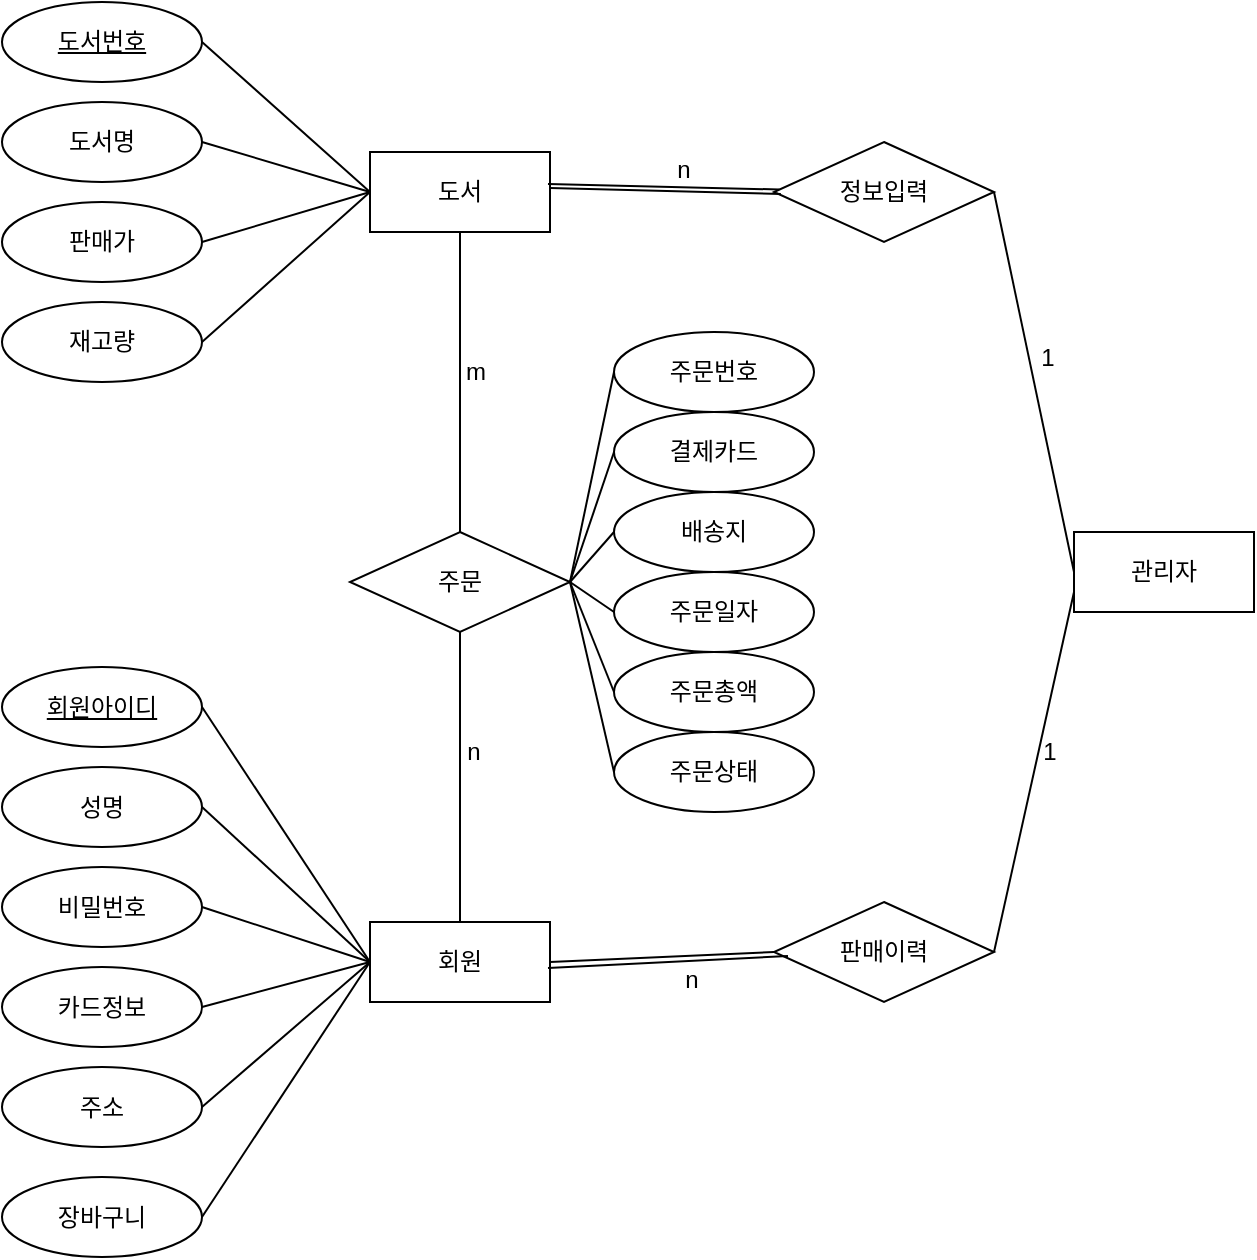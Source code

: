 <mxfile version="13.8.0" type="github">
  <diagram id="zZjGXtsCJQrMbB_IdUND" name="Page-1">
    <mxGraphModel dx="895" dy="565" grid="1" gridSize="10" guides="1" tooltips="1" connect="1" arrows="1" fold="1" page="1" pageScale="1" pageWidth="827" pageHeight="1169" math="0" shadow="0">
      <root>
        <mxCell id="0" />
        <mxCell id="1" parent="0" />
        <mxCell id="d_bSjSpFqJbaJfQyLbfq-1" value="회원" style="rounded=0;whiteSpace=wrap;html=1;" parent="1" vertex="1">
          <mxGeometry x="228" y="485" width="90" height="40" as="geometry" />
        </mxCell>
        <mxCell id="d_bSjSpFqJbaJfQyLbfq-4" value="성명&lt;span style=&quot;color: rgba(0 , 0 , 0 , 0) ; font-family: monospace ; font-size: 0px&quot;&gt;%3CmxGraphModel%3E%3Croot%3E%3CmxCell%20id%3D%220%22%2F%3E%3CmxCell%20id%3D%221%22%20parent%3D%220%22%2F%3E%3CmxCell%20id%3D%222%22%20value%3D%22%ED%9A%8C%EC%9B%90%EC%95%84%EC%9D%B4%EB%94%94%22%20style%3D%22ellipse%3BwhiteSpace%3Dwrap%3Bhtml%3D1%3B%22%20vertex%3D%221%22%20parent%3D%221%22%3E%3CmxGeometry%20x%3D%22140%22%20y%3D%2290%22%20width%3D%22100%22%20height%3D%2240%22%20as%3D%22geometry%22%2F%3E%3C%2FmxCell%3E%3C%2Froot%3E%3C%2FmxGraphModel%3E&lt;/span&gt;" style="ellipse;whiteSpace=wrap;html=1;" parent="1" vertex="1">
          <mxGeometry x="44" y="407.5" width="100" height="40" as="geometry" />
        </mxCell>
        <mxCell id="d_bSjSpFqJbaJfQyLbfq-5" value="비밀번호" style="ellipse;whiteSpace=wrap;html=1;" parent="1" vertex="1">
          <mxGeometry x="44" y="457.5" width="100" height="40" as="geometry" />
        </mxCell>
        <mxCell id="d_bSjSpFqJbaJfQyLbfq-6" value="카드정보&lt;span style=&quot;color: rgba(0 , 0 , 0 , 0) ; font-family: monospace ; font-size: 0px&quot;&gt;%3CmxGraphModel%3E%3Croot%3E%3CmxCell%20id%3D%220%22%2F%3E%3CmxCell%20id%3D%221%22%20parent%3D%220%22%2F%3E%3CmxCell%20id%3D%222%22%20value%3D%22%ED%9A%8C%EC%9B%90%EC%95%84%EC%9D%B4%EB%94%94%22%20style%3D%22ellipse%3BwhiteSpace%3Dwrap%3Bhtml%3D1%3B%22%20vertex%3D%221%22%20parent%3D%221%22%3E%3CmxGeometry%20x%3D%22140%22%20y%3D%2290%22%20width%3D%22100%22%20height%3D%2240%22%20as%3D%22geometry%22%2F%3E%3C%2FmxCell%3E%3C%2Froot%3E%3C%2FmxGraphModel%3E&lt;/span&gt;" style="ellipse;whiteSpace=wrap;html=1;" parent="1" vertex="1">
          <mxGeometry x="44" y="507.5" width="100" height="40" as="geometry" />
        </mxCell>
        <mxCell id="d_bSjSpFqJbaJfQyLbfq-7" value="주소" style="ellipse;whiteSpace=wrap;html=1;" parent="1" vertex="1">
          <mxGeometry x="44" y="557.5" width="100" height="40" as="geometry" />
        </mxCell>
        <mxCell id="d_bSjSpFqJbaJfQyLbfq-8" value="" style="endArrow=none;html=1;exitX=1;exitY=0.5;exitDx=0;exitDy=0;entryX=0;entryY=0.5;entryDx=0;entryDy=0;" parent="1" source="d_bSjSpFqJbaJfQyLbfq-14" target="d_bSjSpFqJbaJfQyLbfq-1" edge="1">
          <mxGeometry width="50" height="50" relative="1" as="geometry">
            <mxPoint x="144" y="415" as="sourcePoint" />
            <mxPoint x="344" y="445" as="targetPoint" />
            <Array as="points" />
          </mxGeometry>
        </mxCell>
        <mxCell id="d_bSjSpFqJbaJfQyLbfq-9" value="" style="endArrow=none;html=1;entryX=0;entryY=0.5;entryDx=0;entryDy=0;exitX=1;exitY=0.5;exitDx=0;exitDy=0;" parent="1" source="d_bSjSpFqJbaJfQyLbfq-4" target="d_bSjSpFqJbaJfQyLbfq-1" edge="1">
          <mxGeometry width="50" height="50" relative="1" as="geometry">
            <mxPoint x="164" y="485" as="sourcePoint" />
            <mxPoint x="234" y="565" as="targetPoint" />
            <Array as="points" />
          </mxGeometry>
        </mxCell>
        <mxCell id="d_bSjSpFqJbaJfQyLbfq-10" value="" style="endArrow=none;html=1;exitX=1;exitY=0.5;exitDx=0;exitDy=0;entryX=0;entryY=0.5;entryDx=0;entryDy=0;" parent="1" source="d_bSjSpFqJbaJfQyLbfq-5" target="d_bSjSpFqJbaJfQyLbfq-1" edge="1">
          <mxGeometry width="50" height="50" relative="1" as="geometry">
            <mxPoint x="154" y="475" as="sourcePoint" />
            <mxPoint x="224" y="555" as="targetPoint" />
            <Array as="points" />
          </mxGeometry>
        </mxCell>
        <mxCell id="d_bSjSpFqJbaJfQyLbfq-11" value="" style="endArrow=none;html=1;entryX=0;entryY=0.5;entryDx=0;entryDy=0;exitX=1;exitY=0.5;exitDx=0;exitDy=0;" parent="1" source="d_bSjSpFqJbaJfQyLbfq-6" target="d_bSjSpFqJbaJfQyLbfq-1" edge="1">
          <mxGeometry width="50" height="50" relative="1" as="geometry">
            <mxPoint x="164" y="485" as="sourcePoint" />
            <mxPoint x="254" y="535" as="targetPoint" />
            <Array as="points" />
          </mxGeometry>
        </mxCell>
        <mxCell id="d_bSjSpFqJbaJfQyLbfq-12" value="" style="endArrow=none;html=1;entryX=0;entryY=0.5;entryDx=0;entryDy=0;exitX=1;exitY=0.5;exitDx=0;exitDy=0;" parent="1" source="d_bSjSpFqJbaJfQyLbfq-7" target="d_bSjSpFqJbaJfQyLbfq-1" edge="1">
          <mxGeometry width="50" height="50" relative="1" as="geometry">
            <mxPoint x="174" y="495" as="sourcePoint" />
            <mxPoint x="264" y="545" as="targetPoint" />
            <Array as="points" />
          </mxGeometry>
        </mxCell>
        <mxCell id="d_bSjSpFqJbaJfQyLbfq-14" value="회원아이디" style="ellipse;whiteSpace=wrap;html=1;align=center;fontStyle=4;" parent="1" vertex="1">
          <mxGeometry x="44" y="357.5" width="100" height="40" as="geometry" />
        </mxCell>
        <mxCell id="d_bSjSpFqJbaJfQyLbfq-15" value="도서" style="rounded=0;whiteSpace=wrap;html=1;" parent="1" vertex="1">
          <mxGeometry x="228" y="100" width="90" height="40" as="geometry" />
        </mxCell>
        <mxCell id="d_bSjSpFqJbaJfQyLbfq-16" value="도서명&lt;span style=&quot;color: rgba(0 , 0 , 0 , 0) ; font-family: monospace ; font-size: 0px&quot;&gt;%3CmxGraphModel%3E%3Croot%3E%3CmxCell%20id%3D%220%22%2F%3E%3CmxCell%20id%3D%221%22%20parent%3D%220%22%2F%3E%3CmxCell%20id%3D%222%22%20value%3D%22%EC%84%B1%EB%AA%85%26lt%3Bspan%20style%3D%26quot%3Bcolor%3A%20rgba(0%20%2C%200%20%2C%200%20%2C%200)%20%3B%20font-family%3A%20monospace%20%3B%20font-size%3A%200px%26quot%3B%26gt%3B%253CmxGraphModel%253E%253Croot%253E%253CmxCell%2520id%253D%25220%2522%252F%253E%253CmxCell%2520id%253D%25221%2522%2520parent%253D%25220%2522%252F%253E%253CmxCell%2520id%253D%25222%2522%2520value%253D%2522%25ED%259A%258C%25EC%259B%2590%25EC%2595%2584%25EC%259D%25B4%25EB%2594%2594%2522%2520style%253D%2522ellipse%253BwhiteSpace%253Dwrap%253Bhtml%253D1%253B%2522%2520vertex%253D%25221%2522%2520parent%253D%25221%2522%253E%253CmxGeometry%2520x%253D%2522140%2522%2520y%253D%252290%2522%2520width%253D%2522100%2522%2520height%253D%252240%2522%2520as%253D%2522geometry%2522%252F%253E%253C%252FmxCell%253E%253C%252Froot%253E%253C%252FmxGraphModel%253E%26lt%3B%2Fspan%26gt%3B%22%20style%3D%22ellipse%3BwhiteSpace%3Dwrap%3Bhtml%3D1%3B%22%20vertex%3D%221%22%20parent%3D%221%22%3E%3CmxGeometry%20x%3D%22140%22%20y%3D%22150%22%20width%3D%22100%22%20height%3D%2240%22%20as%3D%22geometry%22%2F%3E%3C%2FmxCell%3E%3C%2Froot%3E%3C%2FmxGraphModel%3E&lt;br&gt;&lt;/span&gt;" style="ellipse;whiteSpace=wrap;html=1;" parent="1" vertex="1">
          <mxGeometry x="44" y="75" width="100" height="40" as="geometry" />
        </mxCell>
        <mxCell id="d_bSjSpFqJbaJfQyLbfq-17" value="판매가" style="ellipse;whiteSpace=wrap;html=1;" parent="1" vertex="1">
          <mxGeometry x="44" y="125" width="100" height="40" as="geometry" />
        </mxCell>
        <mxCell id="d_bSjSpFqJbaJfQyLbfq-18" value="재고량" style="ellipse;whiteSpace=wrap;html=1;" parent="1" vertex="1">
          <mxGeometry x="44" y="175" width="100" height="40" as="geometry" />
        </mxCell>
        <mxCell id="d_bSjSpFqJbaJfQyLbfq-19" value="도서번호" style="ellipse;whiteSpace=wrap;html=1;align=center;fontStyle=4;" parent="1" vertex="1">
          <mxGeometry x="44" y="25" width="100" height="40" as="geometry" />
        </mxCell>
        <mxCell id="d_bSjSpFqJbaJfQyLbfq-20" value="" style="endArrow=none;html=1;entryX=0;entryY=0.5;entryDx=0;entryDy=0;exitX=1;exitY=0.5;exitDx=0;exitDy=0;" parent="1" source="d_bSjSpFqJbaJfQyLbfq-19" target="d_bSjSpFqJbaJfQyLbfq-15" edge="1">
          <mxGeometry width="50" height="50" relative="1" as="geometry">
            <mxPoint x="154" y="-30" as="sourcePoint" />
            <mxPoint x="244" y="-140" as="targetPoint" />
            <Array as="points" />
          </mxGeometry>
        </mxCell>
        <mxCell id="d_bSjSpFqJbaJfQyLbfq-21" value="" style="endArrow=none;html=1;entryX=0;entryY=0.5;entryDx=0;entryDy=0;exitX=1;exitY=0.5;exitDx=0;exitDy=0;" parent="1" source="d_bSjSpFqJbaJfQyLbfq-16" target="d_bSjSpFqJbaJfQyLbfq-15" edge="1">
          <mxGeometry width="50" height="50" relative="1" as="geometry">
            <mxPoint x="164" y="-20" as="sourcePoint" />
            <mxPoint x="254" y="-130" as="targetPoint" />
            <Array as="points" />
          </mxGeometry>
        </mxCell>
        <mxCell id="d_bSjSpFqJbaJfQyLbfq-22" value="" style="endArrow=none;html=1;entryX=0;entryY=0.5;entryDx=0;entryDy=0;exitX=1;exitY=0.5;exitDx=0;exitDy=0;" parent="1" source="d_bSjSpFqJbaJfQyLbfq-17" target="d_bSjSpFqJbaJfQyLbfq-15" edge="1">
          <mxGeometry width="50" height="50" relative="1" as="geometry">
            <mxPoint x="174" y="-10" as="sourcePoint" />
            <mxPoint x="264" y="-120" as="targetPoint" />
            <Array as="points" />
          </mxGeometry>
        </mxCell>
        <mxCell id="d_bSjSpFqJbaJfQyLbfq-23" value="" style="endArrow=none;html=1;entryX=0;entryY=0.5;entryDx=0;entryDy=0;exitX=1;exitY=0.5;exitDx=0;exitDy=0;" parent="1" source="d_bSjSpFqJbaJfQyLbfq-18" target="d_bSjSpFqJbaJfQyLbfq-15" edge="1">
          <mxGeometry width="50" height="50" relative="1" as="geometry">
            <mxPoint x="184" as="sourcePoint" />
            <mxPoint x="274" y="-110" as="targetPoint" />
            <Array as="points" />
          </mxGeometry>
        </mxCell>
        <mxCell id="d_bSjSpFqJbaJfQyLbfq-24" value="주문" style="rhombus;whiteSpace=wrap;html=1;" parent="1" vertex="1">
          <mxGeometry x="218" y="290" width="110" height="50" as="geometry" />
        </mxCell>
        <mxCell id="d_bSjSpFqJbaJfQyLbfq-25" value="결제카드" style="ellipse;whiteSpace=wrap;html=1;" parent="1" vertex="1">
          <mxGeometry x="350" y="230" width="100" height="40" as="geometry" />
        </mxCell>
        <mxCell id="d_bSjSpFqJbaJfQyLbfq-32" value="배송지" style="ellipse;whiteSpace=wrap;html=1;" parent="1" vertex="1">
          <mxGeometry x="350" y="270" width="100" height="40" as="geometry" />
        </mxCell>
        <mxCell id="d_bSjSpFqJbaJfQyLbfq-45" value="" style="endArrow=none;html=1;entryX=0.5;entryY=1;entryDx=0;entryDy=0;exitX=0.5;exitY=0;exitDx=0;exitDy=0;" parent="1" source="d_bSjSpFqJbaJfQyLbfq-24" target="d_bSjSpFqJbaJfQyLbfq-15" edge="1">
          <mxGeometry width="50" height="50" relative="1" as="geometry">
            <mxPoint x="390" y="370" as="sourcePoint" />
            <mxPoint x="440" y="320" as="targetPoint" />
          </mxGeometry>
        </mxCell>
        <mxCell id="d_bSjSpFqJbaJfQyLbfq-46" value="" style="endArrow=none;html=1;entryX=0.5;entryY=1;entryDx=0;entryDy=0;exitX=0.5;exitY=0;exitDx=0;exitDy=0;" parent="1" source="d_bSjSpFqJbaJfQyLbfq-1" target="d_bSjSpFqJbaJfQyLbfq-24" edge="1">
          <mxGeometry width="50" height="50" relative="1" as="geometry">
            <mxPoint x="430" y="445" as="sourcePoint" />
            <mxPoint x="430" y="295" as="targetPoint" />
          </mxGeometry>
        </mxCell>
        <mxCell id="d_bSjSpFqJbaJfQyLbfq-47" value="m" style="text;html=1;strokeColor=none;fillColor=none;align=center;verticalAlign=middle;whiteSpace=wrap;rounded=0;" parent="1" vertex="1">
          <mxGeometry x="261" y="200" width="40" height="20" as="geometry" />
        </mxCell>
        <mxCell id="d_bSjSpFqJbaJfQyLbfq-48" value="n" style="text;html=1;strokeColor=none;fillColor=none;align=center;verticalAlign=middle;whiteSpace=wrap;rounded=0;" parent="1" vertex="1">
          <mxGeometry x="260" y="390" width="40" height="20" as="geometry" />
        </mxCell>
        <mxCell id="nwENUyRAqGCGzsD-OgCc-1" value="장바구니" style="ellipse;whiteSpace=wrap;html=1;" vertex="1" parent="1">
          <mxGeometry x="44" y="612.5" width="100" height="40" as="geometry" />
        </mxCell>
        <mxCell id="nwENUyRAqGCGzsD-OgCc-2" value="" style="endArrow=none;html=1;entryX=0;entryY=0.5;entryDx=0;entryDy=0;exitX=1;exitY=0.5;exitDx=0;exitDy=0;" edge="1" parent="1" source="nwENUyRAqGCGzsD-OgCc-1" target="d_bSjSpFqJbaJfQyLbfq-1">
          <mxGeometry width="50" height="50" relative="1" as="geometry">
            <mxPoint x="154" y="625" as="sourcePoint" />
            <mxPoint x="238" y="515" as="targetPoint" />
            <Array as="points" />
          </mxGeometry>
        </mxCell>
        <mxCell id="nwENUyRAqGCGzsD-OgCc-4" value="" style="endArrow=none;html=1;entryX=1;entryY=0.5;entryDx=0;entryDy=0;exitX=0;exitY=0.5;exitDx=0;exitDy=0;" edge="1" parent="1" source="d_bSjSpFqJbaJfQyLbfq-25" target="d_bSjSpFqJbaJfQyLbfq-24">
          <mxGeometry width="50" height="50" relative="1" as="geometry">
            <mxPoint x="370" y="370" as="sourcePoint" />
            <mxPoint x="340" y="310" as="targetPoint" />
          </mxGeometry>
        </mxCell>
        <mxCell id="nwENUyRAqGCGzsD-OgCc-5" value="" style="endArrow=none;html=1;entryX=1;entryY=0.5;entryDx=0;entryDy=0;exitX=0;exitY=0.5;exitDx=0;exitDy=0;" edge="1" parent="1" source="d_bSjSpFqJbaJfQyLbfq-32" target="d_bSjSpFqJbaJfQyLbfq-24">
          <mxGeometry width="50" height="50" relative="1" as="geometry">
            <mxPoint x="360" y="290" as="sourcePoint" />
            <mxPoint x="338" y="325" as="targetPoint" />
          </mxGeometry>
        </mxCell>
        <mxCell id="nwENUyRAqGCGzsD-OgCc-6" value="주문일자" style="ellipse;whiteSpace=wrap;html=1;" vertex="1" parent="1">
          <mxGeometry x="350" y="310" width="100" height="40" as="geometry" />
        </mxCell>
        <mxCell id="nwENUyRAqGCGzsD-OgCc-7" value="주문번호" style="ellipse;whiteSpace=wrap;html=1;" vertex="1" parent="1">
          <mxGeometry x="350" y="190" width="100" height="40" as="geometry" />
        </mxCell>
        <mxCell id="nwENUyRAqGCGzsD-OgCc-8" value="주문총액" style="ellipse;whiteSpace=wrap;html=1;" vertex="1" parent="1">
          <mxGeometry x="350" y="350" width="100" height="40" as="geometry" />
        </mxCell>
        <mxCell id="nwENUyRAqGCGzsD-OgCc-9" value="주문상태" style="ellipse;whiteSpace=wrap;html=1;" vertex="1" parent="1">
          <mxGeometry x="350" y="390" width="100" height="40" as="geometry" />
        </mxCell>
        <mxCell id="nwENUyRAqGCGzsD-OgCc-10" value="" style="endArrow=none;html=1;entryX=1;entryY=0.5;entryDx=0;entryDy=0;exitX=0;exitY=0.5;exitDx=0;exitDy=0;" edge="1" parent="1" source="nwENUyRAqGCGzsD-OgCc-7" target="d_bSjSpFqJbaJfQyLbfq-24">
          <mxGeometry width="50" height="50" relative="1" as="geometry">
            <mxPoint x="360" y="290" as="sourcePoint" />
            <mxPoint x="338" y="325" as="targetPoint" />
          </mxGeometry>
        </mxCell>
        <mxCell id="nwENUyRAqGCGzsD-OgCc-11" value="" style="endArrow=none;html=1;entryX=1;entryY=0.5;entryDx=0;entryDy=0;exitX=0;exitY=0.5;exitDx=0;exitDy=0;" edge="1" parent="1" source="nwENUyRAqGCGzsD-OgCc-6" target="d_bSjSpFqJbaJfQyLbfq-24">
          <mxGeometry width="50" height="50" relative="1" as="geometry">
            <mxPoint x="370" y="300" as="sourcePoint" />
            <mxPoint x="348" y="335" as="targetPoint" />
          </mxGeometry>
        </mxCell>
        <mxCell id="nwENUyRAqGCGzsD-OgCc-12" value="" style="endArrow=none;html=1;entryX=1;entryY=0.5;entryDx=0;entryDy=0;exitX=0;exitY=0.5;exitDx=0;exitDy=0;" edge="1" parent="1" source="nwENUyRAqGCGzsD-OgCc-8" target="d_bSjSpFqJbaJfQyLbfq-24">
          <mxGeometry width="50" height="50" relative="1" as="geometry">
            <mxPoint x="380" y="310" as="sourcePoint" />
            <mxPoint x="358" y="345" as="targetPoint" />
          </mxGeometry>
        </mxCell>
        <mxCell id="nwENUyRAqGCGzsD-OgCc-13" value="" style="endArrow=none;html=1;entryX=1;entryY=0.5;entryDx=0;entryDy=0;exitX=0;exitY=0.5;exitDx=0;exitDy=0;" edge="1" parent="1" source="nwENUyRAqGCGzsD-OgCc-9" target="d_bSjSpFqJbaJfQyLbfq-24">
          <mxGeometry width="50" height="50" relative="1" as="geometry">
            <mxPoint x="390" y="320" as="sourcePoint" />
            <mxPoint x="368" y="355" as="targetPoint" />
          </mxGeometry>
        </mxCell>
        <mxCell id="nwENUyRAqGCGzsD-OgCc-14" value="관리자" style="rounded=0;whiteSpace=wrap;html=1;" vertex="1" parent="1">
          <mxGeometry x="580" y="290" width="90" height="40" as="geometry" />
        </mxCell>
        <mxCell id="nwENUyRAqGCGzsD-OgCc-17" value="" style="endArrow=none;html=1;" edge="1" parent="1" target="nwENUyRAqGCGzsD-OgCc-15">
          <mxGeometry width="50" height="50" relative="1" as="geometry">
            <mxPoint x="317" y="116" as="sourcePoint" />
            <mxPoint x="410" y="65" as="targetPoint" />
          </mxGeometry>
        </mxCell>
        <mxCell id="nwENUyRAqGCGzsD-OgCc-19" value="n" style="text;html=1;strokeColor=none;fillColor=none;align=center;verticalAlign=middle;whiteSpace=wrap;rounded=0;" vertex="1" parent="1">
          <mxGeometry x="365" y="99" width="40" height="20" as="geometry" />
        </mxCell>
        <mxCell id="nwENUyRAqGCGzsD-OgCc-21" value="" style="endArrow=none;html=1;exitX=1;exitY=0.5;exitDx=0;exitDy=0;entryX=0;entryY=0.5;entryDx=0;entryDy=0;" edge="1" parent="1" source="nwENUyRAqGCGzsD-OgCc-15" target="nwENUyRAqGCGzsD-OgCc-14">
          <mxGeometry width="50" height="50" relative="1" as="geometry">
            <mxPoint x="660" y="115" as="sourcePoint" />
            <mxPoint x="760" y="125" as="targetPoint" />
          </mxGeometry>
        </mxCell>
        <mxCell id="nwENUyRAqGCGzsD-OgCc-23" value="1" style="text;html=1;strokeColor=none;fillColor=none;align=center;verticalAlign=middle;whiteSpace=wrap;rounded=0;" vertex="1" parent="1">
          <mxGeometry x="547" y="193" width="40" height="20" as="geometry" />
        </mxCell>
        <mxCell id="nwENUyRAqGCGzsD-OgCc-24" value="" style="endArrow=none;html=1;exitX=1;exitY=0.5;exitDx=0;exitDy=0;entryX=0;entryY=0.75;entryDx=0;entryDy=0;" edge="1" parent="1" source="nwENUyRAqGCGzsD-OgCc-16" target="nwENUyRAqGCGzsD-OgCc-14">
          <mxGeometry width="50" height="50" relative="1" as="geometry">
            <mxPoint x="640" y="430" as="sourcePoint" />
            <mxPoint x="730" y="340" as="targetPoint" />
          </mxGeometry>
        </mxCell>
        <mxCell id="nwENUyRAqGCGzsD-OgCc-25" value="" style="endArrow=none;html=1;exitX=1;exitY=0.5;exitDx=0;exitDy=0;entryX=0;entryY=0.5;entryDx=0;entryDy=0;" edge="1" parent="1" source="d_bSjSpFqJbaJfQyLbfq-1" target="nwENUyRAqGCGzsD-OgCc-16">
          <mxGeometry width="50" height="50" relative="1" as="geometry">
            <mxPoint x="650" y="505" as="sourcePoint" />
            <mxPoint x="765" y="320" as="targetPoint" />
          </mxGeometry>
        </mxCell>
        <mxCell id="nwENUyRAqGCGzsD-OgCc-26" value="1" style="text;html=1;strokeColor=none;fillColor=none;align=center;verticalAlign=middle;whiteSpace=wrap;rounded=0;" vertex="1" parent="1">
          <mxGeometry x="548" y="390" width="40" height="20" as="geometry" />
        </mxCell>
        <mxCell id="nwENUyRAqGCGzsD-OgCc-27" value="n" style="text;html=1;strokeColor=none;fillColor=none;align=center;verticalAlign=middle;whiteSpace=wrap;rounded=0;" vertex="1" parent="1">
          <mxGeometry x="369" y="504" width="40" height="20" as="geometry" />
        </mxCell>
        <mxCell id="nwENUyRAqGCGzsD-OgCc-15" value="정보입력" style="rhombus;whiteSpace=wrap;html=1;" vertex="1" parent="1">
          <mxGeometry x="430" y="95" width="110" height="50" as="geometry" />
        </mxCell>
        <mxCell id="nwENUyRAqGCGzsD-OgCc-29" value="" style="endArrow=none;html=1;exitX=0.989;exitY=0.35;exitDx=0;exitDy=0;exitPerimeter=0;entryX=0.031;entryY=0.52;entryDx=0;entryDy=0;entryPerimeter=0;" edge="1" parent="1" target="nwENUyRAqGCGzsD-OgCc-15">
          <mxGeometry width="50" height="50" relative="1" as="geometry">
            <mxPoint x="318" y="118" as="sourcePoint" />
            <mxPoint x="420" y="160" as="targetPoint" />
          </mxGeometry>
        </mxCell>
        <mxCell id="nwENUyRAqGCGzsD-OgCc-16" value="판매이력" style="rhombus;whiteSpace=wrap;html=1;" vertex="1" parent="1">
          <mxGeometry x="430" y="475" width="110" height="50" as="geometry" />
        </mxCell>
        <mxCell id="nwENUyRAqGCGzsD-OgCc-30" value="" style="endArrow=none;html=1;" edge="1" parent="1">
          <mxGeometry width="50" height="50" relative="1" as="geometry">
            <mxPoint x="317" y="508" as="sourcePoint" />
            <mxPoint x="437" y="502" as="targetPoint" />
          </mxGeometry>
        </mxCell>
      </root>
    </mxGraphModel>
  </diagram>
</mxfile>
